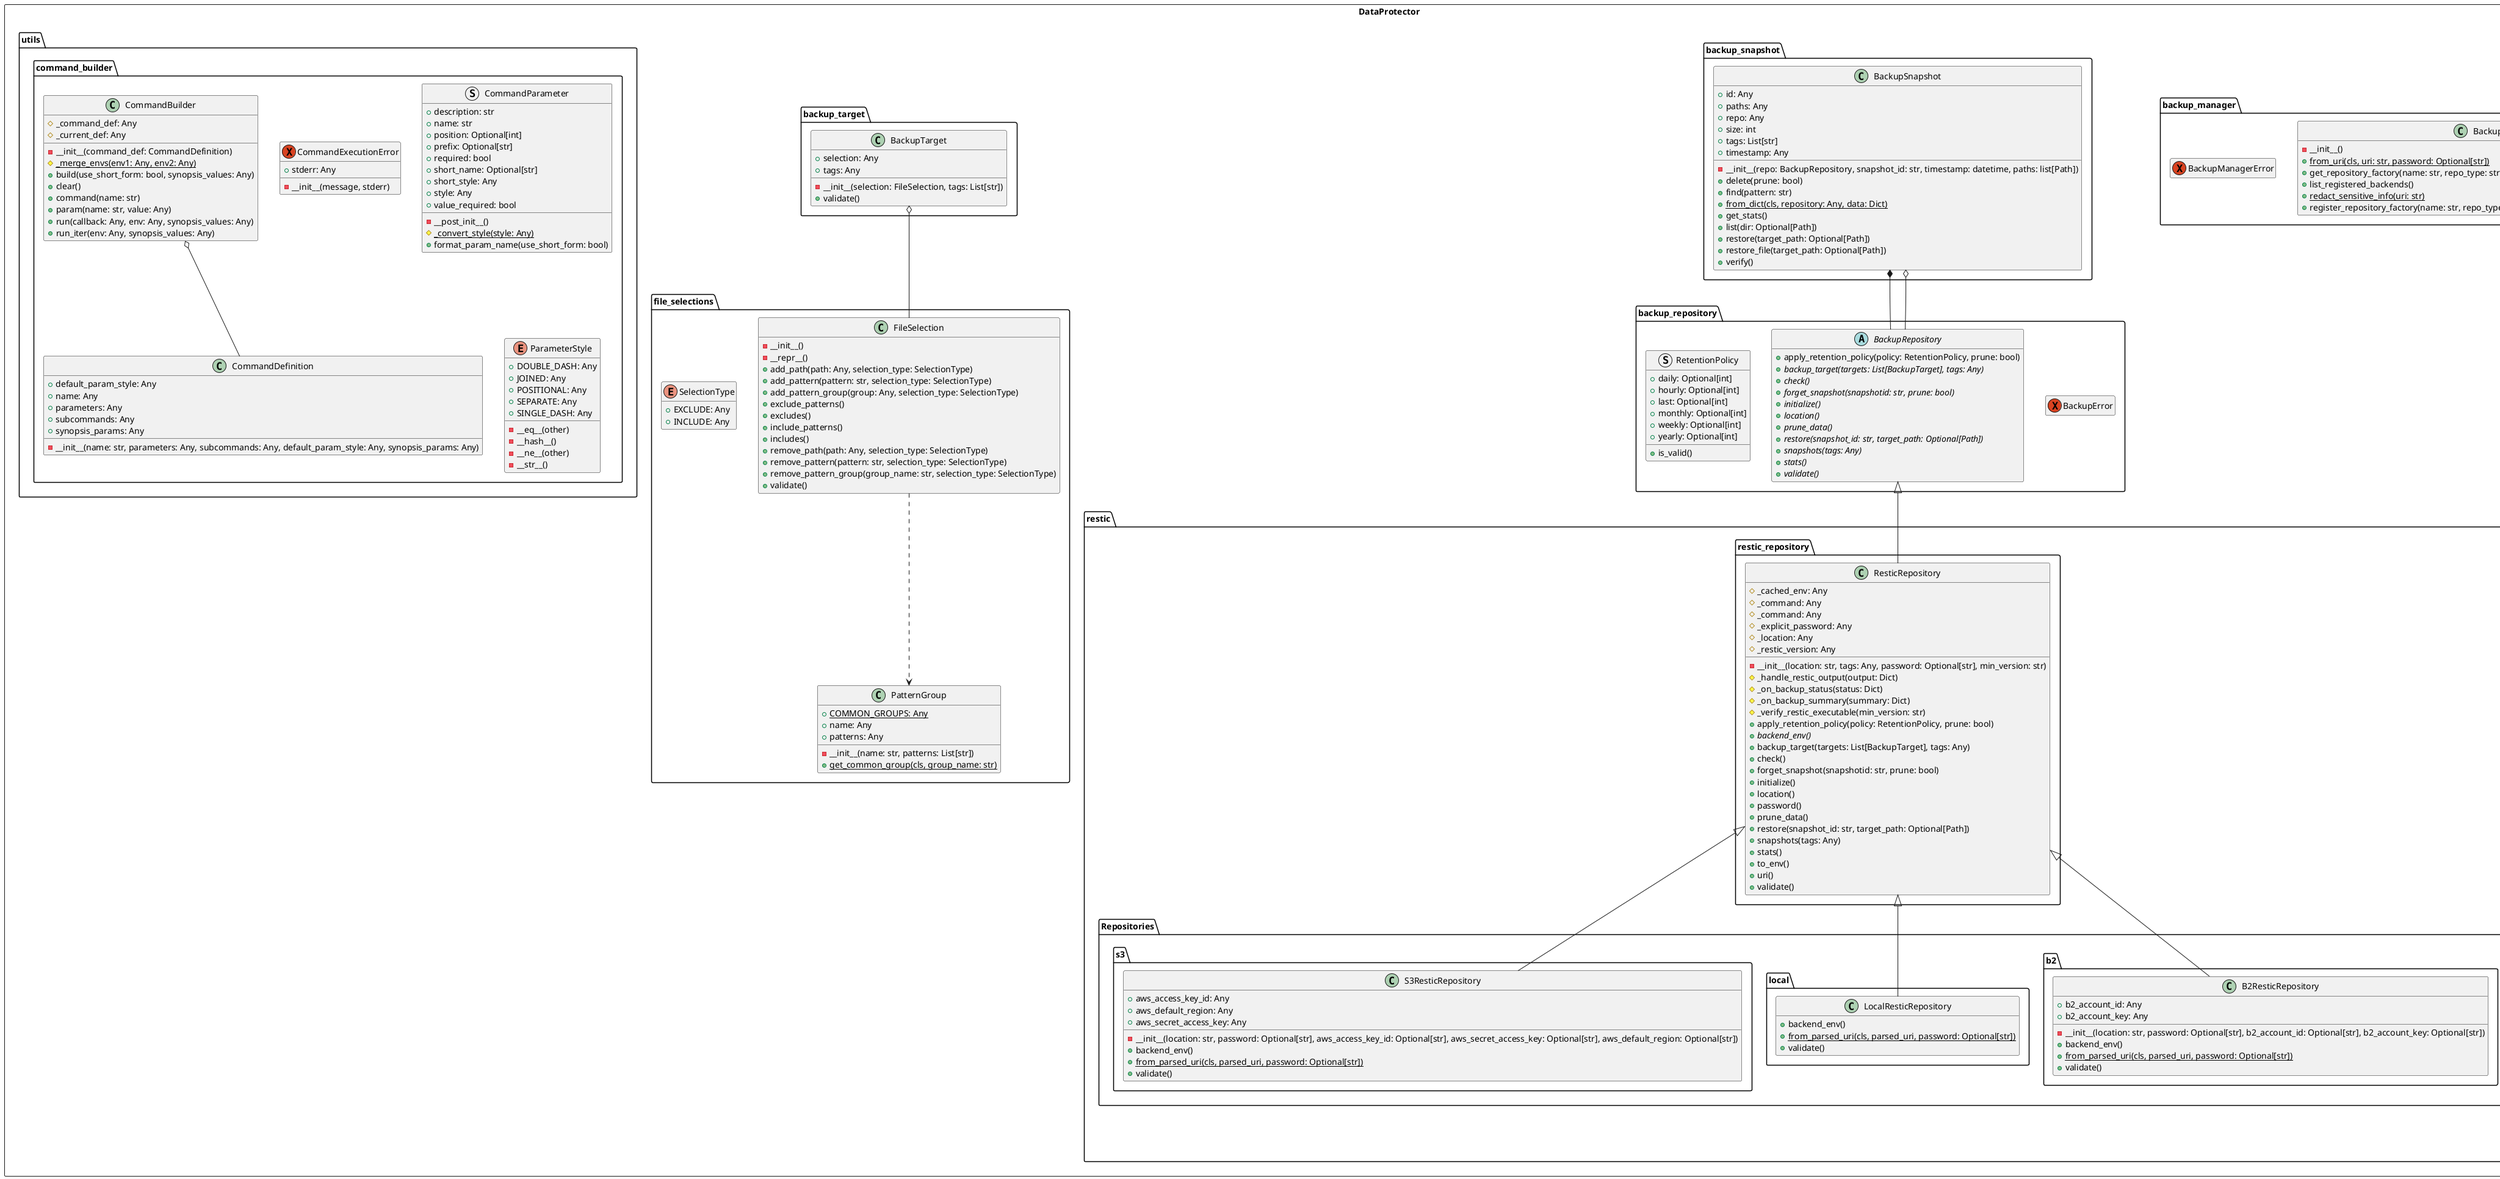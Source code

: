 @startuml
' PlantUML style configuration
!theme _none_
skin plantuml
hide empty members

' Project classes

class DataProtector.backup_manager.BackupManager {
    - __init__()
    + {classifier} from_uri(cls, uri: str, password: Optional[str])
    + get_repository_factory(name: str, repo_type: str)
    + list_registered_backends()
    + {static} redact_sensitive_info(uri: str)
    + register_repository_factory(name: str, repo_type: str, repository_class: Type[BackupRepository])
}

exception DataProtector.backup_manager.BackupManagerError

exception DataProtector.backup_repository.BackupError

abstract class DataProtector.backup_repository.BackupRepository {
    + apply_retention_policy(policy: RetentionPolicy, prune: bool)
    + {abstract} backup_target(targets: List[BackupTarget], tags: Any)
    + {abstract} check()
    + {abstract} forget_snapshot(snapshotid: str, prune: bool)
    + {abstract} initialize()
    + {abstract} location()
    + {abstract} prune_data()
    + {abstract} restore(snapshot_id: str, target_path: Optional[Path])
    + {abstract} snapshots(tags: Any)
    + {abstract} stats()
    + {abstract} validate()
}

struct DataProtector.backup_repository.RetentionPolicy {
    + daily: Optional[int]
    + hourly: Optional[int]
    + last: Optional[int]
    + monthly: Optional[int]
    + weekly: Optional[int]
    + yearly: Optional[int]
    + is_valid()
}

class DataProtector.backup_snapshot.BackupSnapshot {
    + id: Any
    + paths: Any
    + repo: Any
    + size: int
    + tags: List[str]
    + timestamp: Any
    - __init__(repo: BackupRepository, snapshot_id: str, timestamp: datetime, paths: list[Path])
    + delete(prune: bool)
    + find(pattern: str)
    + {classifier} from_dict(cls, repository: Any, data: Dict)
    + get_stats()
    + list(dir: Optional[Path])
    + restore(target_path: Optional[Path])
    + restore_file(target_path: Optional[Path])
    + verify()
}

class DataProtector.backup_target.BackupTarget {
    + selection: Any
    + tags: Any
    - __init__(selection: FileSelection, tags: List[str])
    + validate()
}

class DataProtector.file_selections.FileSelection {
    - __init__()
    - __repr__()
    + add_path(path: Any, selection_type: SelectionType)
    + add_pattern(pattern: str, selection_type: SelectionType)
    + add_pattern_group(group: Any, selection_type: SelectionType)
    + exclude_patterns()
    + excludes()
    + include_patterns()
    + includes()
    + remove_path(path: Any, selection_type: SelectionType)
    + remove_pattern(pattern: str, selection_type: SelectionType)
    + remove_pattern_group(group_name: str, selection_type: SelectionType)
    + validate()
}

class DataProtector.file_selections.PatternGroup {
    + {static} COMMON_GROUPS: Any
    + name: Any
    + patterns: Any
    - __init__(name: str, patterns: List[str])
    + {classifier} get_common_group(cls, group_name: str)
}

enum DataProtector.file_selections.SelectionType {
    + EXCLUDE: Any
    + INCLUDE: Any
}

class DataProtector.restic.Repositories.b2.B2ResticRepository {
    + b2_account_id: Any
    + b2_account_key: Any
    - __init__(location: str, password: Optional[str], b2_account_id: Optional[str], b2_account_key: Optional[str])
    + backend_env()
    + {classifier} from_parsed_uri(cls, parsed_uri, password: Optional[str])
    + validate()
}

class DataProtector.restic.Repositories.local.LocalResticRepository {
    + backend_env()
    + {classifier} from_parsed_uri(cls, parsed_uri, password: Optional[str])
    + validate()
}

class DataProtector.restic.Repositories.s3.S3ResticRepository {
    + aws_access_key_id: Any
    + aws_default_region: Any
    + aws_secret_access_key: Any
    - __init__(location: str, password: Optional[str], aws_access_key_id: Optional[str], aws_secret_access_key: Optional[str], aws_default_region: Optional[str])
    + backend_env()
    + {classifier} from_parsed_uri(cls, parsed_uri, password: Optional[str])
    + validate()
}

exception DataProtector.restic.errors.RepositoryError

exception DataProtector.restic.errors.ResticError

exception DataProtector.restic.errors.ResticVersionError

exception DataProtector.restic.errors.UnsupportedSchemeError

class DataProtector.restic.restic_repository.ResticRepository {
    # _cached_env: Any
    # _command: Any
    # _command: Any
    # _explicit_password: Any
    # _location: Any
    # _restic_version: Any
    - __init__(location: str, tags: Any, password: Optional[str], min_version: str)
    # _handle_restic_output(output: Dict)
    # _on_backup_status(status: Dict)
    # _on_backup_summary(summary: Dict)
    # _verify_restic_executable(min_version: str)
    + apply_retention_policy(policy: RetentionPolicy, prune: bool)
    + {abstract} backend_env()
    + backup_target(targets: List[BackupTarget], tags: Any)
    + check()
    + forget_snapshot(snapshotid: str, prune: bool)
    + initialize()
    + location()
    + password()
    + prune_data()
    + restore(snapshot_id: str, target_path: Optional[Path])
    + snapshots(tags: Any)
    + stats()
    + to_env()
    + uri()
    + validate()
}

class DataProtector.utils.command_builder.CommandBuilder {
    # _command_def: Any
    # _current_def: Any
    - __init__(command_def: CommandDefinition)
    # {static} _merge_envs(env1: Any, env2: Any)
    + build(use_short_form: bool, synopsis_values: Any)
    + clear()
    + command(name: str)
    + param(name: str, value: Any)
    + run(callback: Any, env: Any, synopsis_values: Any)
    + run_iter(env: Any, synopsis_values: Any)
}

class DataProtector.utils.command_builder.CommandDefinition {
    + default_param_style: Any
    + name: Any
    + parameters: Any
    + subcommands: Any
    + synopsis_params: Any
    - __init__(name: str, parameters: Any, subcommands: Any, default_param_style: Any, synopsis_params: Any)
}

exception DataProtector.utils.command_builder.CommandExecutionError {
    + stderr: Any
    - __init__(message, stderr)
}

struct DataProtector.utils.command_builder.CommandParameter {
    + description: str
    + name: str
    + position: Optional[int]
    + prefix: Optional[str]
    + required: bool
    + short_name: Optional[str]
    + short_style: Any
    + style: Any
    + value_required: bool
    - __post_init__()
    # {static} _convert_style(style: Any)
    + format_param_name(use_short_form: bool)
}

enum DataProtector.utils.command_builder.ParameterStyle {
    + DOUBLE_DASH: Any
    + JOINED: Any
    + POSITIONAL: Any
    + SEPARATE: Any
    + SINGLE_DASH: Any
    - __eq__(other)
    - __hash__()
    - __ne__(other)
    - __str__()
}


' Relationships

' Extensions (inheritance)
DataProtector.backup_repository.BackupRepository <|-- DataProtector.restic.restic_repository.ResticRepository
DataProtector.restic.errors.RepositoryError <|-- DataProtector.restic.errors.UnsupportedSchemeError
DataProtector.restic.errors.ResticError <|-- DataProtector.restic.errors.RepositoryError
DataProtector.restic.errors.ResticError <|-- DataProtector.restic.errors.ResticVersionError
DataProtector.restic.restic_repository.ResticRepository <|-- DataProtector.restic.Repositories.b2.B2ResticRepository
DataProtector.restic.restic_repository.ResticRepository <|-- DataProtector.restic.Repositories.local.LocalResticRepository
DataProtector.restic.restic_repository.ResticRepository <|-- DataProtector.restic.Repositories.s3.S3ResticRepository

' Compositions
DataProtector.backup_snapshot.BackupSnapshot *-- DataProtector.backup_repository.BackupRepository

' Aggregations
DataProtector.backup_snapshot.BackupSnapshot o-- DataProtector.backup_repository.BackupRepository
DataProtector.backup_target.BackupTarget o-- DataProtector.file_selections.FileSelection
DataProtector.utils.command_builder.CommandBuilder o-- DataProtector.utils.command_builder.CommandDefinition

' Weak dependencies
DataProtector.file_selections.FileSelection ..> DataProtector.file_selections.PatternGroup

' Packages
package DataProtector <<Rectangle>> 
{
}

@enduml